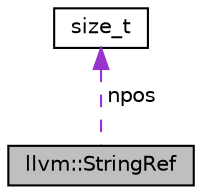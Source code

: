 digraph "llvm::StringRef"
{
 // LATEX_PDF_SIZE
  bgcolor="transparent";
  edge [fontname="Helvetica",fontsize="10",labelfontname="Helvetica",labelfontsize="10"];
  node [fontname="Helvetica",fontsize="10",shape="box"];
  Node1 [label="llvm::StringRef",height=0.2,width=0.4,color="black", fillcolor="grey75", style="filled", fontcolor="black",tooltip="StringRef - Represent a constant reference to a string, i.e."];
  Node2 -> Node1 [dir="back",color="darkorchid3",fontsize="10",style="dashed",label=" npos" ,fontname="Helvetica"];
  Node2 [label="size_t",height=0.2,width=0.4,color="black",URL="$classsize__t.html",tooltip=" "];
}
